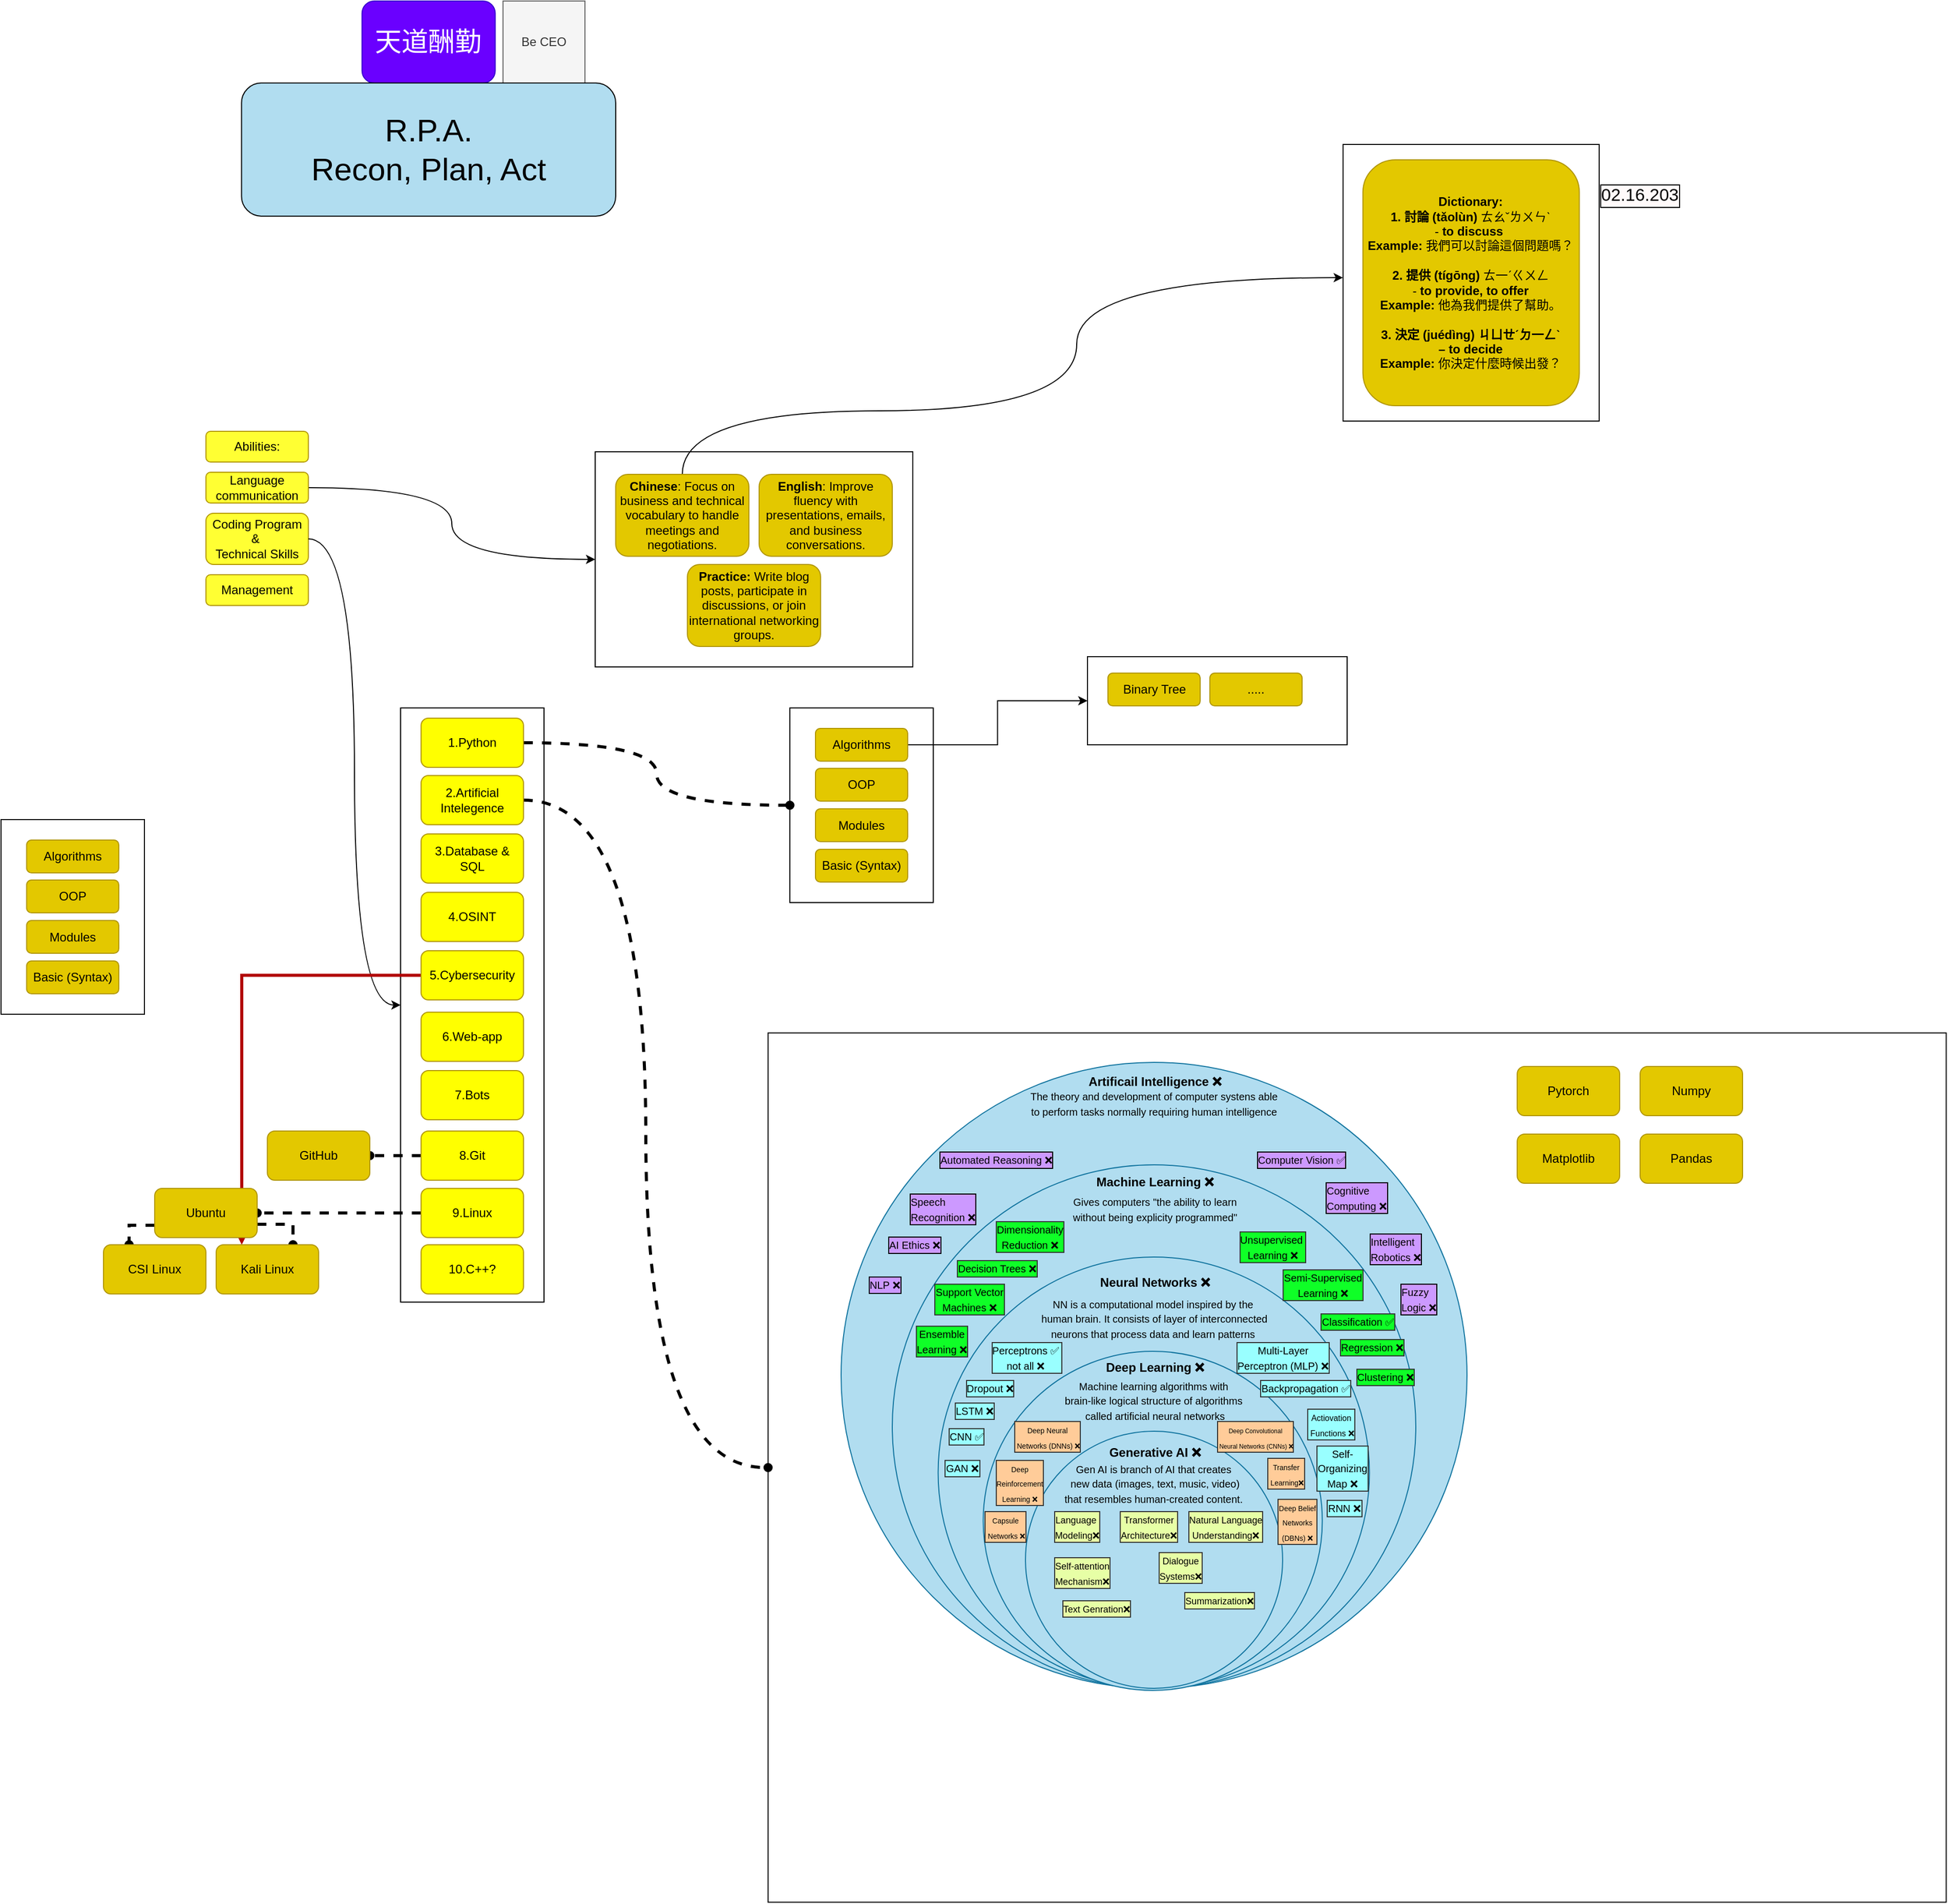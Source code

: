 <mxfile version="26.2.5">
  <diagram name="Page-1" id="c7558073-3199-34d8-9f00-42111426c3f3">
    <mxGraphModel dx="1828" dy="1183" grid="1" gridSize="10" guides="1" tooltips="1" connect="1" arrows="1" fold="1" page="0" pageScale="1" pageWidth="826" pageHeight="1169" background="none" math="0" shadow="0">
      <root>
        <mxCell id="0" />
        <mxCell id="1" parent="0" />
        <mxCell id="4se0mU8CYs9TbdrPb7_I-171" value="" style="rounded=0;whiteSpace=wrap;html=1;fillColor=none;" parent="1" vertex="1">
          <mxGeometry x="598.75" y="787.25" width="1150" height="848.5" as="geometry" />
        </mxCell>
        <mxCell id="4se0mU8CYs9TbdrPb7_I-137" value="" style="rounded=0;whiteSpace=wrap;html=1;fillColor=none;" parent="1" vertex="1">
          <mxGeometry x="620" y="470" width="140" height="190" as="geometry" />
        </mxCell>
        <mxCell id="4se0mU8CYs9TbdrPb7_I-109" value="" style="rounded=0;whiteSpace=wrap;html=1;" parent="1" vertex="1">
          <mxGeometry x="430" y="220" width="310" height="210" as="geometry" />
        </mxCell>
        <mxCell id="4se0mU8CYs9TbdrPb7_I-97" value="Be CEO" style="whiteSpace=wrap;html=1;aspect=fixed;fillColor=#f5f5f5;strokeColor=#666666;fontColor=#333333;" parent="1" vertex="1">
          <mxGeometry x="340" y="-220" width="80" height="80" as="geometry" />
        </mxCell>
        <mxCell id="4se0mU8CYs9TbdrPb7_I-101" value="Abilities:" style="rounded=1;whiteSpace=wrap;html=1;fillColor=#FFFF33;fontColor=#000000;strokeColor=#B09500;" parent="1" vertex="1">
          <mxGeometry x="50" y="200" width="100" height="30" as="geometry" />
        </mxCell>
        <mxCell id="4se0mU8CYs9TbdrPb7_I-107" value="" style="rounded=0;orthogonalLoop=1;jettySize=auto;html=1;entryX=0;entryY=0.5;entryDx=0;entryDy=0;edgeStyle=orthogonalEdgeStyle;elbow=vertical;curved=1;" parent="1" source="4se0mU8CYs9TbdrPb7_I-102" target="4se0mU8CYs9TbdrPb7_I-109" edge="1">
          <mxGeometry relative="1" as="geometry" />
        </mxCell>
        <mxCell id="4se0mU8CYs9TbdrPb7_I-102" value="Language communication" style="rounded=1;whiteSpace=wrap;html=1;fillColor=#FFFF33;fontColor=#000000;strokeColor=#B09500;" parent="1" vertex="1">
          <mxGeometry x="50" y="240" width="100" height="30" as="geometry" />
        </mxCell>
        <mxCell id="4se0mU8CYs9TbdrPb7_I-103" value="Coding Program&lt;div&gt;&amp;amp;&amp;nbsp;&lt;br&gt;&lt;div&gt;Technical Skills&lt;/div&gt;&lt;/div&gt;" style="rounded=1;whiteSpace=wrap;html=1;fillColor=#FFFF33;fontColor=#000000;strokeColor=#B09500;" parent="1" vertex="1">
          <mxGeometry x="50" y="280" width="100" height="50" as="geometry" />
        </mxCell>
        <mxCell id="4se0mU8CYs9TbdrPb7_I-104" value="Management" style="rounded=1;whiteSpace=wrap;html=1;fillColor=#FFFF33;fontColor=#000000;strokeColor=#B09500;" parent="1" vertex="1">
          <mxGeometry x="50" y="340" width="100" height="30" as="geometry" />
        </mxCell>
        <mxCell id="4se0mU8CYs9TbdrPb7_I-262" style="edgeStyle=orthogonalEdgeStyle;rounded=0;orthogonalLoop=1;jettySize=auto;html=1;curved=1;entryX=-0.001;entryY=0.483;entryDx=0;entryDy=0;exitX=0.5;exitY=0;exitDx=0;exitDy=0;entryPerimeter=0;" parent="1" source="4se0mU8CYs9TbdrPb7_I-106" target="4se0mU8CYs9TbdrPb7_I-264" edge="1">
          <mxGeometry relative="1" as="geometry">
            <mxPoint x="980" y="90" as="targetPoint" />
            <Array as="points">
              <mxPoint x="515" y="180" />
              <mxPoint x="900" y="180" />
              <mxPoint x="900" y="50" />
              <mxPoint x="1160" y="50" />
            </Array>
          </mxGeometry>
        </mxCell>
        <mxCell id="4se0mU8CYs9TbdrPb7_I-106" value="&lt;strong data-end=&quot;316&quot; data-start=&quot;305&quot;&gt;Chinese&lt;/strong&gt;: Focus on business and technical vocabulary to handle meetings and negotiations." style="whiteSpace=wrap;html=1;fillColor=#e3c800;strokeColor=#B09500;fontColor=#000000;rounded=1;" parent="1" vertex="1">
          <mxGeometry x="450" y="242" width="130" height="80" as="geometry" />
        </mxCell>
        <mxCell id="4se0mU8CYs9TbdrPb7_I-108" value="&lt;strong data-end=&quot;413&quot; data-start=&quot;402&quot;&gt;English&lt;/strong&gt;: Improve fluency with presentations, emails, and business conversations." style="whiteSpace=wrap;html=1;fillColor=#e3c800;strokeColor=#B09500;fontColor=#000000;rounded=1;" parent="1" vertex="1">
          <mxGeometry x="590" y="242" width="130" height="80" as="geometry" />
        </mxCell>
        <mxCell id="4se0mU8CYs9TbdrPb7_I-121" value="" style="rounded=0;whiteSpace=wrap;html=1;fillColor=none;" parent="1" vertex="1">
          <mxGeometry x="240" y="470" width="140" height="580" as="geometry" />
        </mxCell>
        <mxCell id="4se0mU8CYs9TbdrPb7_I-111" value="&lt;font&gt;天道酬勤&lt;/font&gt;" style="rounded=1;whiteSpace=wrap;html=1;fillColor=#6a00ff;strokeColor=#3700CC;fontSize=26;fontColor=#ffffff;" parent="1" vertex="1">
          <mxGeometry x="202.38" y="-220" width="130" height="80" as="geometry" />
        </mxCell>
        <mxCell id="4se0mU8CYs9TbdrPb7_I-116" value="&lt;font style=&quot;font-size: 31px;&quot; color=&quot;#030303&quot;&gt;R.P.A.&lt;/font&gt;&lt;div&gt;&lt;font style=&quot;font-size: 31px;&quot; color=&quot;#030303&quot;&gt;Recon, Plan, Act&lt;/font&gt;&lt;/div&gt;" style="rounded=1;whiteSpace=wrap;html=1;fillColor=#b1ddf0;strokeColor=#000000;fontSize=17;" parent="1" vertex="1">
          <mxGeometry x="84.75" y="-140" width="365.25" height="130" as="geometry" />
        </mxCell>
        <mxCell id="4se0mU8CYs9TbdrPb7_I-120" value="&lt;strong data-end=&quot;504&quot; data-start=&quot;491&quot;&gt;Practice:&lt;/strong&gt; Write blog posts, participate in discussions, or join international networking groups." style="whiteSpace=wrap;html=1;fillColor=#e3c800;strokeColor=#B09500;fontColor=#000000;rounded=1;" parent="1" vertex="1">
          <mxGeometry x="520" y="330" width="130" height="80" as="geometry" />
        </mxCell>
        <mxCell id="4se0mU8CYs9TbdrPb7_I-131" style="edgeStyle=orthogonalEdgeStyle;rounded=0;orthogonalLoop=1;jettySize=auto;html=1;curved=1;dashed=1;endArrow=oval;endFill=1;entryX=0;entryY=0.5;entryDx=0;entryDy=0;strokeWidth=3;" parent="1" source="4se0mU8CYs9TbdrPb7_I-122" target="4se0mU8CYs9TbdrPb7_I-137" edge="1">
          <mxGeometry relative="1" as="geometry">
            <mxPoint x="460" y="504" as="targetPoint" />
          </mxGeometry>
        </mxCell>
        <mxCell id="4se0mU8CYs9TbdrPb7_I-122" value="1.Python" style="whiteSpace=wrap;html=1;fillColor=#FFFF00;strokeColor=#B09500;fontColor=#000000;rounded=1;" parent="1" vertex="1">
          <mxGeometry x="260" y="480" width="100" height="48" as="geometry" />
        </mxCell>
        <mxCell id="4se0mU8CYs9TbdrPb7_I-125" value="" style="rounded=0;orthogonalLoop=1;jettySize=auto;html=1;entryX=0;entryY=0.5;entryDx=0;entryDy=0;edgeStyle=orthogonalEdgeStyle;elbow=vertical;curved=1;exitX=1;exitY=0.5;exitDx=0;exitDy=0;" parent="1" source="4se0mU8CYs9TbdrPb7_I-103" target="4se0mU8CYs9TbdrPb7_I-121" edge="1">
          <mxGeometry relative="1" as="geometry">
            <mxPoint x="110" y="440" as="sourcePoint" />
            <mxPoint x="390" y="510" as="targetPoint" />
          </mxGeometry>
        </mxCell>
        <mxCell id="4se0mU8CYs9TbdrPb7_I-170" style="rounded=0;orthogonalLoop=1;jettySize=auto;html=1;entryX=0;entryY=0.5;entryDx=0;entryDy=0;edgeStyle=orthogonalEdgeStyle;curved=1;strokeWidth=3;endArrow=oval;endFill=1;dashed=1;" parent="1" source="4se0mU8CYs9TbdrPb7_I-126" target="4se0mU8CYs9TbdrPb7_I-171" edge="1">
          <mxGeometry relative="1" as="geometry" />
        </mxCell>
        <mxCell id="4se0mU8CYs9TbdrPb7_I-126" value="2.Artificial Intelegence" style="whiteSpace=wrap;html=1;fillColor=#FFFF00;strokeColor=#B09500;fontColor=#000000;rounded=1;" parent="1" vertex="1">
          <mxGeometry x="260" y="536" width="100" height="48" as="geometry" />
        </mxCell>
        <mxCell id="4se0mU8CYs9TbdrPb7_I-127" value="3.Database &amp;amp;&lt;div&gt;SQL&lt;/div&gt;" style="whiteSpace=wrap;html=1;fillColor=#FFFF00;strokeColor=#B09500;fontColor=#000000;rounded=1;" parent="1" vertex="1">
          <mxGeometry x="260" y="593" width="100" height="48" as="geometry" />
        </mxCell>
        <mxCell id="4se0mU8CYs9TbdrPb7_I-129" value="4.OSINT" style="whiteSpace=wrap;html=1;fillColor=#FFFF00;strokeColor=#B09500;fontColor=#000000;rounded=1;" parent="1" vertex="1">
          <mxGeometry x="260" y="650" width="100" height="48" as="geometry" />
        </mxCell>
        <mxCell id="4se0mU8CYs9TbdrPb7_I-261" style="edgeStyle=orthogonalEdgeStyle;rounded=0;orthogonalLoop=1;jettySize=auto;html=1;exitX=0;exitY=0.5;exitDx=0;exitDy=0;entryX=0.25;entryY=0;entryDx=0;entryDy=0;fillColor=#e51400;strokeColor=#B20000;strokeWidth=3;" parent="1" source="4se0mU8CYs9TbdrPb7_I-130" target="4se0mU8CYs9TbdrPb7_I-258" edge="1">
          <mxGeometry relative="1" as="geometry" />
        </mxCell>
        <mxCell id="4se0mU8CYs9TbdrPb7_I-130" value="5.Cybersecurity" style="whiteSpace=wrap;html=1;fillColor=#FFFF00;strokeColor=#B09500;fontColor=#000000;rounded=1;" parent="1" vertex="1">
          <mxGeometry x="260" y="707" width="100" height="48" as="geometry" />
        </mxCell>
        <mxCell id="4se0mU8CYs9TbdrPb7_I-155" value="" style="ellipse;whiteSpace=wrap;html=1;aspect=fixed;fillColor=#b1ddf0;strokeColor=#10739e;" parent="1" vertex="1">
          <mxGeometry x="670" y="816" width="611" height="611" as="geometry" />
        </mxCell>
        <mxCell id="4se0mU8CYs9TbdrPb7_I-188" style="edgeStyle=orthogonalEdgeStyle;rounded=0;orthogonalLoop=1;jettySize=auto;html=1;entryX=0;entryY=0.5;entryDx=0;entryDy=0;" parent="1" source="4se0mU8CYs9TbdrPb7_I-132" target="4se0mU8CYs9TbdrPb7_I-186" edge="1">
          <mxGeometry relative="1" as="geometry" />
        </mxCell>
        <mxCell id="4se0mU8CYs9TbdrPb7_I-132" value="Algorithms" style="whiteSpace=wrap;html=1;fillColor=#e3c800;strokeColor=#B09500;fontColor=#000000;rounded=1;" parent="1" vertex="1">
          <mxGeometry x="645" y="490" width="90" height="32" as="geometry" />
        </mxCell>
        <mxCell id="4se0mU8CYs9TbdrPb7_I-134" value="6.Web-app" style="whiteSpace=wrap;html=1;fillColor=#FFFF00;strokeColor=#B09500;fontColor=#000000;rounded=1;" parent="1" vertex="1">
          <mxGeometry x="260" y="767" width="100" height="48" as="geometry" />
        </mxCell>
        <mxCell id="4se0mU8CYs9TbdrPb7_I-156" value="" style="ellipse;whiteSpace=wrap;html=1;aspect=fixed;fillColor=#b1ddf0;strokeColor=#10739e;" parent="1" vertex="1">
          <mxGeometry x="720" y="916" width="511" height="511" as="geometry" />
        </mxCell>
        <mxCell id="4se0mU8CYs9TbdrPb7_I-157" value="" style="ellipse;whiteSpace=wrap;html=1;aspect=fixed;fillColor=#b1ddf0;strokeColor=#10739e;" parent="1" vertex="1">
          <mxGeometry x="764.75" y="1006" width="421" height="421" as="geometry" />
        </mxCell>
        <mxCell id="4se0mU8CYs9TbdrPb7_I-159" value="&lt;font color=&quot;#000000&quot;&gt;&lt;b&gt;Artificail Intelligence&amp;nbsp;❌&lt;/b&gt;&lt;/font&gt;" style="text;html=1;align=center;verticalAlign=middle;resizable=0;points=[];autosize=1;strokeColor=none;fillColor=none;" parent="1" vertex="1">
          <mxGeometry x="895.5" y="820" width="160" height="30" as="geometry" />
        </mxCell>
        <mxCell id="4se0mU8CYs9TbdrPb7_I-161" value="&lt;font color=&quot;#000000&quot;&gt;&lt;b&gt;Machine Learning&amp;nbsp;❌&lt;/b&gt;&lt;/font&gt;" style="text;html=1;align=center;verticalAlign=middle;resizable=0;points=[];autosize=1;strokeColor=none;fillColor=none;" parent="1" vertex="1">
          <mxGeometry x="900.5" y="918" width="150" height="30" as="geometry" />
        </mxCell>
        <mxCell id="4se0mU8CYs9TbdrPb7_I-164" value="&lt;font style=&quot;font-size: 10px;&quot; color=&quot;#000000&quot;&gt;The theory and development of computer systens able&lt;/font&gt;&lt;div&gt;&lt;font color=&quot;#000000&quot;&gt;&lt;span style=&quot;font-size: 10px;&quot;&gt;to perform tasks normally requiring human intelligence&lt;/span&gt;&lt;/font&gt;&lt;/div&gt;" style="text;html=1;align=center;verticalAlign=middle;resizable=0;points=[];autosize=1;strokeColor=none;fillColor=none;" parent="1" vertex="1">
          <mxGeometry x="845.25" y="836" width="260" height="40" as="geometry" />
        </mxCell>
        <mxCell id="4se0mU8CYs9TbdrPb7_I-168" value="&lt;font color=&quot;#000000&quot;&gt;&lt;span style=&quot;font-size: 10px;&quot;&gt;Gives computers &quot;the ability to learn&lt;/span&gt;&lt;/font&gt;&lt;div&gt;&lt;font color=&quot;#000000&quot;&gt;&lt;span style=&quot;font-size: 10px;&quot;&gt;without being explicity programmed&quot;&lt;/span&gt;&lt;/font&gt;&lt;/div&gt;" style="text;html=1;align=center;verticalAlign=middle;resizable=0;points=[];autosize=1;strokeColor=none;fillColor=none;" parent="1" vertex="1">
          <mxGeometry x="885.5" y="939" width="180" height="40" as="geometry" />
        </mxCell>
        <mxCell id="4se0mU8CYs9TbdrPb7_I-172" value="Pytorch" style="whiteSpace=wrap;html=1;fillColor=#e3c800;strokeColor=#B09500;fontColor=#000000;rounded=1;" parent="1" vertex="1">
          <mxGeometry x="1330" y="820" width="100" height="48" as="geometry" />
        </mxCell>
        <mxCell id="4se0mU8CYs9TbdrPb7_I-173" value="Matplotlib" style="whiteSpace=wrap;html=1;fillColor=#e3c800;strokeColor=#B09500;fontColor=#000000;rounded=1;" parent="1" vertex="1">
          <mxGeometry x="1330" y="886" width="100" height="48" as="geometry" />
        </mxCell>
        <mxCell id="4se0mU8CYs9TbdrPb7_I-174" value="Numpy" style="whiteSpace=wrap;html=1;fillColor=#e3c800;strokeColor=#B09500;fontColor=#000000;rounded=1;" parent="1" vertex="1">
          <mxGeometry x="1450" y="820" width="100" height="48" as="geometry" />
        </mxCell>
        <mxCell id="4se0mU8CYs9TbdrPb7_I-175" value="Pandas" style="whiteSpace=wrap;html=1;fillColor=#e3c800;strokeColor=#B09500;fontColor=#000000;rounded=1;" parent="1" vertex="1">
          <mxGeometry x="1450" y="886" width="100" height="48" as="geometry" />
        </mxCell>
        <mxCell id="4se0mU8CYs9TbdrPb7_I-179" style="edgeStyle=orthogonalEdgeStyle;rounded=0;orthogonalLoop=1;jettySize=auto;html=1;strokeWidth=3;dashed=1;endArrow=oval;endFill=1;entryX=1;entryY=0.5;entryDx=0;entryDy=0;" parent="1" source="4se0mU8CYs9TbdrPb7_I-176" target="4se0mU8CYs9TbdrPb7_I-180" edge="1">
          <mxGeometry relative="1" as="geometry">
            <mxPoint x="190" y="907" as="targetPoint" />
          </mxGeometry>
        </mxCell>
        <mxCell id="4se0mU8CYs9TbdrPb7_I-176" value="8.Git" style="whiteSpace=wrap;html=1;fillColor=#FFFF00;strokeColor=#B09500;fontColor=#000000;rounded=1;" parent="1" vertex="1">
          <mxGeometry x="260" y="883" width="100" height="48" as="geometry" />
        </mxCell>
        <mxCell id="4se0mU8CYs9TbdrPb7_I-177" value="7.Bots" style="whiteSpace=wrap;html=1;fillColor=#FFFF00;strokeColor=#B09500;fontColor=#000000;rounded=1;" parent="1" vertex="1">
          <mxGeometry x="260" y="824" width="100" height="48" as="geometry" />
        </mxCell>
        <mxCell id="4se0mU8CYs9TbdrPb7_I-178" value="10.C++?" style="whiteSpace=wrap;html=1;fillColor=#FFFF00;strokeColor=#B09500;fontColor=#000000;rounded=1;" parent="1" vertex="1">
          <mxGeometry x="260" y="994" width="100" height="48" as="geometry" />
        </mxCell>
        <mxCell id="4se0mU8CYs9TbdrPb7_I-180" value="GitHub" style="whiteSpace=wrap;html=1;fillColor=#e3c800;strokeColor=#B09500;fontColor=#000000;rounded=1;" parent="1" vertex="1">
          <mxGeometry x="110" y="883" width="100" height="48" as="geometry" />
        </mxCell>
        <mxCell id="4se0mU8CYs9TbdrPb7_I-183" value="OOP" style="whiteSpace=wrap;html=1;fillColor=#e3c800;strokeColor=#B09500;fontColor=#000000;rounded=1;" parent="1" vertex="1">
          <mxGeometry x="645" y="529" width="90" height="32" as="geometry" />
        </mxCell>
        <mxCell id="4se0mU8CYs9TbdrPb7_I-184" value="Modules" style="whiteSpace=wrap;html=1;fillColor=#e3c800;strokeColor=#B09500;fontColor=#000000;rounded=1;" parent="1" vertex="1">
          <mxGeometry x="645" y="568.5" width="90" height="32" as="geometry" />
        </mxCell>
        <mxCell id="4se0mU8CYs9TbdrPb7_I-185" value="Basic (Syntax)" style="whiteSpace=wrap;html=1;fillColor=#e3c800;strokeColor=#B09500;fontColor=#000000;rounded=1;" parent="1" vertex="1">
          <mxGeometry x="645" y="608" width="90" height="32" as="geometry" />
        </mxCell>
        <mxCell id="4se0mU8CYs9TbdrPb7_I-186" value="" style="rounded=0;whiteSpace=wrap;html=1;fillColor=none;" parent="1" vertex="1">
          <mxGeometry x="910.5" y="420" width="253.5" height="86" as="geometry" />
        </mxCell>
        <mxCell id="4se0mU8CYs9TbdrPb7_I-187" value="Binary Tree" style="whiteSpace=wrap;html=1;fillColor=#e3c800;strokeColor=#B09500;fontColor=#000000;rounded=1;" parent="1" vertex="1">
          <mxGeometry x="930.5" y="436" width="90" height="32" as="geometry" />
        </mxCell>
        <mxCell id="4se0mU8CYs9TbdrPb7_I-189" value="....." style="whiteSpace=wrap;html=1;fillColor=#e3c800;strokeColor=#B09500;fontColor=#000000;rounded=1;" parent="1" vertex="1">
          <mxGeometry x="1030" y="436" width="90" height="32" as="geometry" />
        </mxCell>
        <mxCell id="4se0mU8CYs9TbdrPb7_I-191" value="" style="ellipse;whiteSpace=wrap;html=1;aspect=fixed;fillColor=#b1ddf0;strokeColor=#10739e;" parent="1" vertex="1">
          <mxGeometry x="808.75" y="1098" width="331" height="331" as="geometry" />
        </mxCell>
        <mxCell id="4se0mU8CYs9TbdrPb7_I-192" value="" style="ellipse;whiteSpace=wrap;html=1;aspect=fixed;fillColor=#b1ddf0;strokeColor=#10739e;" parent="1" vertex="1">
          <mxGeometry x="850" y="1176" width="251" height="251" as="geometry" />
        </mxCell>
        <mxCell id="4se0mU8CYs9TbdrPb7_I-162" value="&lt;font color=&quot;#000000&quot;&gt;&lt;b&gt;Deep Learning&amp;nbsp;❌&lt;/b&gt;&lt;/font&gt;" style="text;html=1;align=center;verticalAlign=middle;resizable=0;points=[];autosize=1;strokeColor=none;fillColor=none;" parent="1" vertex="1">
          <mxGeometry x="910.5" y="1099" width="130" height="30" as="geometry" />
        </mxCell>
        <mxCell id="4se0mU8CYs9TbdrPb7_I-169" value="&lt;font color=&quot;#000000&quot;&gt;&lt;span style=&quot;font-size: 10px;&quot;&gt;Machine learning algorithms&amp;nbsp;&lt;/span&gt;&lt;/font&gt;&lt;span style=&quot;font-size: 10px; color: rgb(0, 0, 0); background-color: initial;&quot;&gt;with&amp;nbsp;&lt;/span&gt;&lt;div&gt;&lt;span style=&quot;font-size: 10px; color: rgb(0, 0, 0); background-color: initial;&quot;&gt;brain-like&amp;nbsp;&lt;/span&gt;&lt;span style=&quot;background-color: initial; font-size: 10px; color: rgb(0, 0, 0);&quot;&gt;logical&amp;nbsp;&lt;/span&gt;&lt;span style=&quot;background-color: initial; font-size: 10px; color: rgb(0, 0, 0);&quot;&gt;structure of algorithms&amp;nbsp;&lt;/span&gt;&lt;/div&gt;&lt;div&gt;&lt;span style=&quot;background-color: initial; font-size: 10px; color: rgb(0, 0, 0);&quot;&gt;called artificial&amp;nbsp;&lt;/span&gt;&lt;span style=&quot;background-color: initial; font-size: 10px; color: rgb(0, 0, 0);&quot;&gt;neural&amp;nbsp;&lt;/span&gt;&lt;span style=&quot;background-color: initial; font-size: 10px; color: rgb(0, 0, 0);&quot;&gt;networks&lt;/span&gt;&lt;/div&gt;" style="text;html=1;align=center;verticalAlign=middle;resizable=0;points=[];autosize=1;strokeColor=none;fillColor=none;" parent="1" vertex="1">
          <mxGeometry x="875.5" y="1116" width="200" height="60" as="geometry" />
        </mxCell>
        <mxCell id="4se0mU8CYs9TbdrPb7_I-194" value="&lt;font color=&quot;#000000&quot;&gt;&lt;b&gt;Neural Networks&amp;nbsp;❌&lt;/b&gt;&lt;/font&gt;" style="text;html=1;align=center;verticalAlign=middle;resizable=0;points=[];autosize=1;strokeColor=none;fillColor=none;" parent="1" vertex="1">
          <mxGeometry x="905.5" y="1016" width="140" height="30" as="geometry" />
        </mxCell>
        <mxCell id="4se0mU8CYs9TbdrPb7_I-195" value="&lt;font color=&quot;#000000&quot;&gt;&lt;b&gt;Generative AI&amp;nbsp;❌&lt;/b&gt;&lt;/font&gt;" style="text;html=1;align=center;verticalAlign=middle;resizable=0;points=[];autosize=1;strokeColor=none;fillColor=none;" parent="1" vertex="1">
          <mxGeometry x="915.5" y="1182" width="120" height="30" as="geometry" />
        </mxCell>
        <mxCell id="4se0mU8CYs9TbdrPb7_I-196" value="&lt;font color=&quot;#000000&quot;&gt;&lt;span style=&quot;font-size: 10px;&quot;&gt;NN is a computational model inspired by the&lt;/span&gt;&lt;/font&gt;&lt;div&gt;&lt;font color=&quot;#000000&quot;&gt;&lt;span style=&quot;font-size: 10px;&quot;&gt;&amp;nbsp;human&lt;/span&gt;&lt;/font&gt;&lt;span style=&quot;font-size: 10px; color: rgb(0, 0, 0); background-color: initial;&quot;&gt;&amp;nbsp;brain. It consists of layer of interconnected&lt;/span&gt;&lt;/div&gt;&lt;div&gt;&lt;span style=&quot;font-size: 10px; color: rgb(0, 0, 0); background-color: initial;&quot;&gt;neurons that process data and learn patterns&lt;/span&gt;&lt;/div&gt;" style="text;html=1;align=center;verticalAlign=middle;resizable=0;points=[];autosize=1;strokeColor=none;fillColor=none;" parent="1" vertex="1">
          <mxGeometry x="849.25" y="1036" width="250" height="60" as="geometry" />
        </mxCell>
        <mxCell id="4se0mU8CYs9TbdrPb7_I-197" value="&lt;font color=&quot;#000000&quot;&gt;&lt;span style=&quot;font-size: 10px;&quot;&gt;Gen AI is branch of AI that creates&amp;nbsp;&lt;/span&gt;&lt;/font&gt;&lt;div&gt;&lt;font color=&quot;#000000&quot;&gt;&lt;span style=&quot;font-size: 10px;&quot;&gt;new&lt;/span&gt;&lt;/font&gt;&lt;span style=&quot;font-size: 10px; color: rgb(0, 0, 0); background-color: initial;&quot;&gt;&amp;nbsp;data (images, text, music, video)&lt;/span&gt;&lt;/div&gt;&lt;div&gt;&lt;span style=&quot;font-size: 10px; color: rgb(0, 0, 0); background-color: initial;&quot;&gt;that resembles human-created content.&amp;nbsp;&lt;/span&gt;&lt;/div&gt;" style="text;html=1;align=center;verticalAlign=middle;resizable=0;points=[];autosize=1;strokeColor=none;fillColor=none;" parent="1" vertex="1">
          <mxGeometry x="875.5" y="1197" width="200" height="60" as="geometry" />
        </mxCell>
        <mxCell id="4se0mU8CYs9TbdrPb7_I-200" value="&lt;font color=&quot;#000000&quot;&gt;&lt;span style=&quot;font-size: 10px;&quot;&gt;AI Ethics&amp;nbsp;❌&lt;/span&gt;&lt;/font&gt;" style="text;html=1;align=left;verticalAlign=middle;resizable=0;points=[];autosize=1;strokeColor=none;fillColor=none;labelBackgroundColor=#CC99FF;labelBorderColor=#000000;" parent="1" vertex="1">
          <mxGeometry x="713.75" y="979" width="80" height="30" as="geometry" />
        </mxCell>
        <mxCell id="4se0mU8CYs9TbdrPb7_I-201" value="&lt;font style=&quot;font-size: 10px;&quot; color=&quot;#000000&quot;&gt;Speech&amp;nbsp;&lt;/font&gt;&lt;div&gt;&lt;span style=&quot;color: rgb(0, 0, 0);&quot;&gt;&lt;font style=&quot;font-size: 10px;&quot;&gt;Recognition&amp;nbsp;❌&lt;/font&gt;&lt;/span&gt;&lt;/div&gt;" style="text;html=1;align=left;verticalAlign=middle;resizable=0;points=[];autosize=1;strokeColor=none;fillColor=none;labelBackgroundColor=#CC99FF;textShadow=0;labelBorderColor=#000000;" parent="1" vertex="1">
          <mxGeometry x="735" y="939" width="90" height="40" as="geometry" />
        </mxCell>
        <mxCell id="4se0mU8CYs9TbdrPb7_I-202" value="&lt;font color=&quot;#000000&quot;&gt;&lt;span style=&quot;font-size: 10px;&quot;&gt;Cognitive&lt;/span&gt;&lt;/font&gt;&lt;div&gt;&lt;font color=&quot;#000000&quot;&gt;&lt;span style=&quot;font-size: 10px;&quot;&gt;Computing&amp;nbsp;❌&lt;/span&gt;&lt;/font&gt;&lt;/div&gt;" style="text;html=1;align=left;verticalAlign=middle;resizable=0;points=[];autosize=1;strokeColor=none;fillColor=none;labelBackgroundColor=#CC99FF;labelBorderColor=#000000;" parent="1" vertex="1">
          <mxGeometry x="1140.5" y="928" width="90" height="40" as="geometry" />
        </mxCell>
        <mxCell id="4se0mU8CYs9TbdrPb7_I-203" value="&lt;font color=&quot;#000000&quot;&gt;&lt;span style=&quot;font-size: 10px;&quot;&gt;NLP&amp;nbsp;❌&lt;/span&gt;&lt;/font&gt;" style="text;html=1;align=left;verticalAlign=middle;resizable=0;points=[];autosize=1;strokeColor=none;fillColor=none;labelBackgroundColor=#CC99FF;labelBorderColor=#000000;" parent="1" vertex="1">
          <mxGeometry x="695" y="1018" width="60" height="30" as="geometry" />
        </mxCell>
        <mxCell id="4se0mU8CYs9TbdrPb7_I-208" value="&lt;font style=&quot;font-size: 10px;&quot;&gt;&lt;font style=&quot;&quot; color=&quot;#000000&quot;&gt;Computer&amp;nbsp;&lt;/font&gt;&lt;span style=&quot;color: rgb(0, 0, 0);&quot;&gt;Vision ✅&lt;/span&gt;&lt;/font&gt;" style="text;html=1;align=left;verticalAlign=middle;resizable=0;points=[];autosize=1;strokeColor=none;fillColor=none;labelBackgroundColor=#CC99FF;labelBorderColor=#000000;" parent="1" vertex="1">
          <mxGeometry x="1073.75" y="896" width="110" height="30" as="geometry" />
        </mxCell>
        <mxCell id="4se0mU8CYs9TbdrPb7_I-209" value="&lt;div&gt;&lt;font color=&quot;#000000&quot;&gt;&lt;span style=&quot;font-size: 10px;&quot;&gt;Intelligent&lt;/span&gt;&lt;/font&gt;&lt;/div&gt;&lt;font color=&quot;#000000&quot;&gt;&lt;span style=&quot;font-size: 10px;&quot;&gt;Robotics&amp;nbsp;❌&lt;/span&gt;&lt;/font&gt;" style="text;html=1;align=left;verticalAlign=middle;resizable=0;points=[];autosize=1;strokeColor=none;fillColor=none;labelBackgroundColor=#CC99FF;labelBorderColor=#000000;" parent="1" vertex="1">
          <mxGeometry x="1183.75" y="978" width="80" height="40" as="geometry" />
        </mxCell>
        <mxCell id="4se0mU8CYs9TbdrPb7_I-210" value="&lt;font color=&quot;#000000&quot;&gt;&lt;span style=&quot;font-size: 10px;&quot;&gt;Fuzzy&amp;nbsp;&lt;/span&gt;&lt;/font&gt;&lt;div&gt;&lt;font color=&quot;#000000&quot;&gt;&lt;span style=&quot;font-size: 10px;&quot;&gt;Logic ❌&lt;/span&gt;&lt;/font&gt;&lt;/div&gt;" style="text;html=1;align=left;verticalAlign=middle;resizable=0;points=[];autosize=1;strokeColor=none;fillColor=none;labelBackgroundColor=#CC99FF;labelBorderColor=#000000;" parent="1" vertex="1">
          <mxGeometry x="1213.75" y="1027" width="60" height="40" as="geometry" />
        </mxCell>
        <mxCell id="4se0mU8CYs9TbdrPb7_I-211" value="&lt;font color=&quot;#000000&quot;&gt;&lt;span style=&quot;font-size: 10px;&quot;&gt;Automated Reasoning ❌&lt;/span&gt;&lt;/font&gt;" style="text;html=1;align=left;verticalAlign=middle;resizable=0;points=[];autosize=1;strokeColor=none;fillColor=none;labelBackgroundColor=#CC99FF;labelBorderColor=#000000;" parent="1" vertex="1">
          <mxGeometry x="764.25" y="896" width="140" height="30" as="geometry" />
        </mxCell>
        <mxCell id="4se0mU8CYs9TbdrPb7_I-213" value="&lt;font color=&quot;#000000&quot;&gt;&lt;span style=&quot;font-size: 10px;&quot;&gt;Unsupervised&amp;nbsp;&lt;/span&gt;&lt;/font&gt;&lt;div&gt;&lt;span style=&quot;font-size: 10px; color: rgb(0, 0, 0);&quot;&gt;Learning&amp;nbsp;&lt;/span&gt;&lt;font color=&quot;#000000&quot;&gt;&lt;span style=&quot;font-size: 10px;&quot;&gt;❌&lt;/span&gt;&lt;/font&gt;&lt;/div&gt;" style="text;html=1;align=center;verticalAlign=middle;resizable=0;points=[];autosize=1;strokeColor=none;fillColor=none;labelBackgroundColor=#0FFF27;labelBorderColor=#333333;" parent="1" vertex="1">
          <mxGeometry x="1045.5" y="976" width="90" height="40" as="geometry" />
        </mxCell>
        <mxCell id="4se0mU8CYs9TbdrPb7_I-216" value="&lt;div&gt;&lt;span style=&quot;font-size: 10px; color: rgb(0, 0, 0);&quot;&gt;Semi-Supervised&lt;/span&gt;&lt;/div&gt;&lt;div&gt;&lt;span style=&quot;font-size: 10px; color: rgb(0, 0, 0);&quot;&gt;Learning&amp;nbsp;&lt;/span&gt;&lt;font color=&quot;#000000&quot;&gt;&lt;span style=&quot;font-size: 10px;&quot;&gt;❌&lt;/span&gt;&lt;/font&gt;&lt;/div&gt;" style="text;html=1;align=center;verticalAlign=middle;resizable=0;points=[];autosize=1;strokeColor=none;fillColor=none;labelBackgroundColor=#0FFF27;labelBorderColor=#333333;" parent="1" vertex="1">
          <mxGeometry x="1089.75" y="1013" width="100" height="40" as="geometry" />
        </mxCell>
        <mxCell id="4se0mU8CYs9TbdrPb7_I-218" value="&lt;div&gt;&lt;span style=&quot;font-size: 10px; color: rgb(0, 0, 0);&quot;&gt;Classification&amp;nbsp;&lt;/span&gt;&lt;font color=&quot;#000000&quot;&gt;&lt;span style=&quot;font-size: 10px;&quot;&gt;✅&lt;/span&gt;&lt;/font&gt;&lt;br&gt;&lt;/div&gt;" style="text;html=1;align=center;verticalAlign=middle;resizable=0;points=[];autosize=1;strokeColor=none;fillColor=none;labelBackgroundColor=#0FFF27;labelBorderColor=#333333;" parent="1" vertex="1">
          <mxGeometry x="1123.75" y="1054" width="100" height="30" as="geometry" />
        </mxCell>
        <mxCell id="4se0mU8CYs9TbdrPb7_I-219" value="&lt;div&gt;&lt;font color=&quot;#000000&quot;&gt;&lt;span style=&quot;font-size: 10px;&quot;&gt;Regression&amp;nbsp;❌&lt;/span&gt;&lt;/font&gt;&lt;br&gt;&lt;/div&gt;" style="text;html=1;align=center;verticalAlign=middle;resizable=0;points=[];autosize=1;strokeColor=none;fillColor=none;labelBackgroundColor=#0FFF27;labelBorderColor=#333333;" parent="1" vertex="1">
          <mxGeometry x="1143" y="1079" width="90" height="30" as="geometry" />
        </mxCell>
        <mxCell id="4se0mU8CYs9TbdrPb7_I-220" value="&lt;div&gt;&lt;font color=&quot;#000000&quot;&gt;&lt;span style=&quot;font-size: 10px;&quot;&gt;Clustering&amp;nbsp;❌&lt;/span&gt;&lt;/font&gt;&lt;br&gt;&lt;/div&gt;" style="text;html=1;align=center;verticalAlign=middle;resizable=0;points=[];autosize=1;strokeColor=none;fillColor=none;labelBackgroundColor=#0FFF27;labelBorderColor=#333333;" parent="1" vertex="1">
          <mxGeometry x="1156" y="1108" width="90" height="30" as="geometry" />
        </mxCell>
        <mxCell id="4se0mU8CYs9TbdrPb7_I-221" value="&lt;div&gt;&lt;span style=&quot;font-size: 10px; color: rgb(0, 0, 0);&quot;&gt;Dimensionality&lt;/span&gt;&lt;/div&gt;&lt;div&gt;&lt;span style=&quot;font-size: 10px; color: rgb(0, 0, 0);&quot;&gt;Reduction&amp;nbsp;&lt;/span&gt;&lt;font color=&quot;#000000&quot;&gt;&lt;span style=&quot;font-size: 10px;&quot;&gt;❌&lt;/span&gt;&lt;/font&gt;&lt;/div&gt;" style="text;html=1;align=center;verticalAlign=middle;resizable=0;points=[];autosize=1;strokeColor=none;fillColor=none;labelBackgroundColor=#0FFF27;labelBorderColor=#333333;" parent="1" vertex="1">
          <mxGeometry x="808.75" y="966" width="90" height="40" as="geometry" />
        </mxCell>
        <mxCell id="4se0mU8CYs9TbdrPb7_I-222" value="&lt;div&gt;&lt;span style=&quot;font-size: 10px; color: rgb(0, 0, 0);&quot;&gt;Decision Trees&amp;nbsp;&lt;/span&gt;&lt;font color=&quot;#000000&quot;&gt;&lt;span style=&quot;font-size: 10px;&quot;&gt;❌&lt;/span&gt;&lt;/font&gt;&lt;br&gt;&lt;/div&gt;" style="text;html=1;align=center;verticalAlign=middle;resizable=0;points=[];autosize=1;strokeColor=none;fillColor=none;labelBackgroundColor=#0FFF27;labelBorderColor=#333333;" parent="1" vertex="1">
          <mxGeometry x="767.25" y="1002" width="110" height="30" as="geometry" />
        </mxCell>
        <mxCell id="4se0mU8CYs9TbdrPb7_I-223" value="&lt;div&gt;&lt;span style=&quot;font-size: 10px; color: rgb(0, 0, 0);&quot;&gt;Support Vector&lt;/span&gt;&lt;/div&gt;&lt;div&gt;&lt;span style=&quot;font-size: 10px; color: rgb(0, 0, 0);&quot;&gt;Machines&amp;nbsp;&lt;/span&gt;&lt;font color=&quot;#000000&quot;&gt;&lt;span style=&quot;font-size: 10px;&quot;&gt;❌&lt;/span&gt;&lt;/font&gt;&lt;br&gt;&lt;/div&gt;" style="text;html=1;align=center;verticalAlign=middle;resizable=0;points=[];autosize=1;strokeColor=none;fillColor=none;labelBackgroundColor=#0FFF27;labelBorderColor=#333333;" parent="1" vertex="1">
          <mxGeometry x="750" y="1027" width="90" height="40" as="geometry" />
        </mxCell>
        <mxCell id="4se0mU8CYs9TbdrPb7_I-224" value="&lt;div&gt;&lt;span style=&quot;font-size: 10px; color: rgb(0, 0, 0);&quot;&gt;Ensemble&lt;/span&gt;&lt;/div&gt;&lt;div&gt;&lt;span style=&quot;font-size: 10px; color: rgb(0, 0, 0);&quot;&gt;Learning&amp;nbsp;&lt;/span&gt;&lt;font color=&quot;#000000&quot;&gt;&lt;span style=&quot;font-size: 10px;&quot;&gt;❌&lt;/span&gt;&lt;/font&gt;&lt;br&gt;&lt;/div&gt;" style="text;html=1;align=center;verticalAlign=middle;resizable=0;points=[];autosize=1;strokeColor=none;fillColor=none;labelBackgroundColor=#0FFF27;labelBorderColor=#333333;" parent="1" vertex="1">
          <mxGeometry x="727.75" y="1068" width="80" height="40" as="geometry" />
        </mxCell>
        <mxCell id="4se0mU8CYs9TbdrPb7_I-225" value="&lt;div&gt;&lt;span style=&quot;font-size: 10px; color: rgb(0, 0, 0);&quot;&gt;Multi-Layer&lt;br&gt;Perceptron (MLP)&amp;nbsp;&lt;/span&gt;&lt;font color=&quot;#000000&quot;&gt;&lt;span style=&quot;font-size: 10px;&quot;&gt;❌&lt;/span&gt;&lt;/font&gt;&lt;/div&gt;" style="text;html=1;align=center;verticalAlign=middle;resizable=0;points=[];autosize=1;strokeColor=none;fillColor=none;labelBackgroundColor=#99FFFF;labelBorderColor=#333333;" parent="1" vertex="1">
          <mxGeometry x="1040.5" y="1084" width="120" height="40" as="geometry" />
        </mxCell>
        <mxCell id="4se0mU8CYs9TbdrPb7_I-226" value="&lt;div&gt;&lt;span style=&quot;font-size: 10px; color: rgb(0, 0, 0);&quot;&gt;Backpropagation&amp;nbsp;&lt;/span&gt;&lt;font color=&quot;#000000&quot;&gt;&lt;span style=&quot;font-size: 10px;&quot;&gt;✅&lt;/span&gt;&lt;/font&gt;&lt;/div&gt;" style="text;html=1;align=center;verticalAlign=middle;resizable=0;points=[];autosize=1;strokeColor=none;fillColor=none;labelBackgroundColor=#99FFFF;labelBorderColor=#333333;" parent="1" vertex="1">
          <mxGeometry x="1062.75" y="1119" width="120" height="30" as="geometry" />
        </mxCell>
        <mxCell id="4se0mU8CYs9TbdrPb7_I-227" value="&lt;div&gt;&lt;span style=&quot;color: rgb(0, 0, 0);&quot;&gt;&lt;font style=&quot;font-size: 8px;&quot;&gt;Actiovation&lt;/font&gt;&lt;/span&gt;&lt;/div&gt;&lt;div&gt;&lt;font style=&quot;font-size: 8px;&quot;&gt;&lt;span style=&quot;color: rgb(0, 0, 0);&quot;&gt;&amp;nbsp;Functions&amp;nbsp;&lt;/span&gt;&lt;font style=&quot;&quot; color=&quot;#000000&quot;&gt;❌&lt;/font&gt;&lt;/font&gt;&lt;/div&gt;" style="text;html=1;align=center;verticalAlign=middle;resizable=0;points=[];autosize=1;strokeColor=none;fillColor=none;labelBackgroundColor=#99FFFF;labelBorderColor=#333333;" parent="1" vertex="1">
          <mxGeometry x="1112.75" y="1149" width="70" height="40" as="geometry" />
        </mxCell>
        <mxCell id="4se0mU8CYs9TbdrPb7_I-229" value="&lt;div&gt;&lt;span style=&quot;font-size: 10px; color: rgb(0, 0, 0);&quot;&gt;Perceptrons&amp;nbsp;&lt;/span&gt;&lt;font color=&quot;#000000&quot;&gt;&lt;span style=&quot;font-size: 10px;&quot;&gt;✅&amp;nbsp;&lt;/span&gt;&lt;/font&gt;&lt;/div&gt;&lt;div&gt;&lt;font color=&quot;#000000&quot;&gt;&lt;span style=&quot;font-size: 10px;&quot;&gt;not all&amp;nbsp;❌&lt;/span&gt;&lt;/font&gt;&lt;span style=&quot;font-size: 10px; color: rgb(0, 0, 0);&quot;&gt;&amp;nbsp;&lt;/span&gt;&lt;/div&gt;" style="text;html=1;align=center;verticalAlign=middle;resizable=0;points=[];autosize=1;strokeColor=none;fillColor=none;labelBackgroundColor=#99FFFF;labelBorderColor=#333333;" parent="1" vertex="1">
          <mxGeometry x="800.5" y="1084" width="100" height="40" as="geometry" />
        </mxCell>
        <mxCell id="4se0mU8CYs9TbdrPb7_I-230" value="&lt;div&gt;&lt;font color=&quot;#000000&quot;&gt;&lt;span style=&quot;font-size: 10px;&quot;&gt;CNN&amp;nbsp;✅&lt;/span&gt;&lt;/font&gt;&lt;/div&gt;" style="text;html=1;align=center;verticalAlign=middle;resizable=0;points=[];autosize=1;strokeColor=none;fillColor=none;labelBackgroundColor=#99FFFF;labelBorderColor=#333333;" parent="1" vertex="1">
          <mxGeometry x="761.75" y="1166" width="60" height="30" as="geometry" />
        </mxCell>
        <mxCell id="4se0mU8CYs9TbdrPb7_I-231" value="&lt;div&gt;&lt;font color=&quot;#000000&quot;&gt;&lt;span style=&quot;font-size: 10px;&quot;&gt;LSTM&amp;nbsp;❌&lt;/span&gt;&lt;/font&gt;&lt;/div&gt;" style="text;html=1;align=center;verticalAlign=middle;resizable=0;points=[];autosize=1;strokeColor=none;fillColor=none;labelBackgroundColor=#99FFFF;labelBorderColor=#333333;" parent="1" vertex="1">
          <mxGeometry x="765.25" y="1140.5" width="70" height="30" as="geometry" />
        </mxCell>
        <mxCell id="4se0mU8CYs9TbdrPb7_I-232" value="&lt;div&gt;&lt;font color=&quot;#000000&quot;&gt;&lt;span style=&quot;font-size: 10px;&quot;&gt;GAN ❌&lt;/span&gt;&lt;/font&gt;&lt;/div&gt;" style="text;html=1;align=center;verticalAlign=middle;resizable=0;points=[];autosize=1;strokeColor=none;fillColor=none;labelBackgroundColor=#99FFFF;labelBorderColor=#333333;" parent="1" vertex="1">
          <mxGeometry x="757.75" y="1196.5" width="60" height="30" as="geometry" />
        </mxCell>
        <mxCell id="4se0mU8CYs9TbdrPb7_I-233" value="&lt;div&gt;&lt;font color=&quot;#000000&quot;&gt;&lt;span style=&quot;font-size: 10px;&quot;&gt;Dropout ❌&lt;/span&gt;&lt;/font&gt;&lt;/div&gt;" style="text;html=1;align=center;verticalAlign=middle;resizable=0;points=[];autosize=1;strokeColor=none;fillColor=none;labelBackgroundColor=#99FFFF;labelBorderColor=#333333;" parent="1" vertex="1">
          <mxGeometry x="775.25" y="1119" width="80" height="30" as="geometry" />
        </mxCell>
        <mxCell id="4se0mU8CYs9TbdrPb7_I-234" value="&lt;div&gt;&lt;span style=&quot;font-size: 10px; color: rgb(0, 0, 0);&quot;&gt;RNN&amp;nbsp;&lt;/span&gt;&lt;font color=&quot;#000000&quot;&gt;&lt;span style=&quot;font-size: 10px;&quot;&gt;❌&lt;/span&gt;&lt;/font&gt;&lt;br&gt;&lt;/div&gt;" style="text;html=1;align=center;verticalAlign=middle;resizable=0;points=[];autosize=1;strokeColor=none;fillColor=none;labelBackgroundColor=#99FFFF;labelBorderColor=#333333;" parent="1" vertex="1">
          <mxGeometry x="1130.75" y="1236" width="60" height="30" as="geometry" />
        </mxCell>
        <mxCell id="4se0mU8CYs9TbdrPb7_I-235" value="&lt;div&gt;&lt;span style=&quot;font-size: 10px; color: rgb(0, 0, 0);&quot;&gt;Self-&lt;/span&gt;&lt;/div&gt;&lt;div&gt;&lt;span style=&quot;font-size: 10px; color: rgb(0, 0, 0);&quot;&gt;Organizing&lt;/span&gt;&lt;/div&gt;&lt;div&gt;&lt;span style=&quot;font-size: 10px; color: rgb(0, 0, 0);&quot;&gt;Map&amp;nbsp;&lt;/span&gt;&lt;font color=&quot;#000000&quot;&gt;&lt;span style=&quot;font-size: 10px;&quot;&gt;❌&lt;/span&gt;&lt;/font&gt;&lt;/div&gt;" style="text;html=1;align=center;verticalAlign=middle;resizable=0;points=[];autosize=1;strokeColor=none;fillColor=none;labelBackgroundColor=#99FFFF;labelBorderColor=#333333;" parent="1" vertex="1">
          <mxGeometry x="1123.75" y="1182" width="70" height="60" as="geometry" />
        </mxCell>
        <mxCell id="4se0mU8CYs9TbdrPb7_I-236" value="&lt;div&gt;&lt;span style=&quot;color: rgb(0, 0, 0);&quot;&gt;&lt;font style=&quot;font-size: 7px;&quot;&gt;Deep Neural&lt;/font&gt;&lt;/span&gt;&lt;/div&gt;&lt;div&gt;&lt;font style=&quot;font-size: 7px;&quot;&gt;&lt;span style=&quot;color: rgb(0, 0, 0);&quot;&gt;&amp;nbsp;Networks (DNNs)&amp;nbsp;&lt;/span&gt;&lt;font style=&quot;&quot; color=&quot;#000000&quot;&gt;❌&lt;/font&gt;&lt;/font&gt;&lt;/div&gt;" style="text;html=1;align=center;verticalAlign=middle;resizable=0;points=[];autosize=1;strokeColor=none;fillColor=none;labelBackgroundColor=#FFCC99;labelBorderColor=#333333;" parent="1" vertex="1">
          <mxGeometry x="825.5" y="1161" width="90" height="40" as="geometry" />
        </mxCell>
        <mxCell id="4se0mU8CYs9TbdrPb7_I-237" value="&lt;div&gt;&lt;span style=&quot;color: rgb(0, 0, 0);&quot;&gt;&lt;font style=&quot;font-size: 6px;&quot;&gt;Deep Convolutional&lt;/font&gt;&lt;/span&gt;&lt;/div&gt;&lt;div&gt;&lt;font style=&quot;font-size: 6px;&quot;&gt;&lt;span style=&quot;color: rgb(0, 0, 0);&quot;&gt;&amp;nbsp;Neural Networks (CNNs)&amp;nbsp;&lt;/span&gt;&lt;font style=&quot;&quot; color=&quot;#000000&quot;&gt;❌&lt;/font&gt;&lt;/font&gt;&lt;/div&gt;" style="text;html=1;align=center;verticalAlign=middle;resizable=0;points=[];autosize=1;strokeColor=none;fillColor=none;labelBackgroundColor=#FFCC99;labelBorderColor=#333333;" parent="1" vertex="1">
          <mxGeometry x="1023.75" y="1161" width="100" height="40" as="geometry" />
        </mxCell>
        <mxCell id="4se0mU8CYs9TbdrPb7_I-238" value="&lt;div&gt;&lt;span style=&quot;font-size: 7px; color: rgb(0, 0, 0);&quot;&gt;Capsule&lt;/span&gt;&lt;/div&gt;&lt;div&gt;&lt;span style=&quot;font-size: 7px; color: rgb(0, 0, 0);&quot;&gt;&amp;nbsp;Networks&amp;nbsp;&lt;/span&gt;&lt;font style=&quot;font-size: 7px;&quot; color=&quot;#000000&quot;&gt;❌&lt;/font&gt;&lt;br&gt;&lt;/div&gt;" style="text;html=1;align=center;verticalAlign=middle;resizable=0;points=[];autosize=1;strokeColor=none;fillColor=none;labelBackgroundColor=#FFCC99;labelBorderColor=#333333;" parent="1" vertex="1">
          <mxGeometry x="794.75" y="1249" width="70" height="40" as="geometry" />
        </mxCell>
        <mxCell id="4se0mU8CYs9TbdrPb7_I-239" value="&lt;div&gt;&lt;span style=&quot;font-size: 7px; color: rgb(0, 0, 0);&quot;&gt;Deep&lt;/span&gt;&lt;/div&gt;&lt;div&gt;&lt;span style=&quot;font-size: 7px; color: rgb(0, 0, 0);&quot;&gt;Reinforcement&lt;/span&gt;&lt;/div&gt;&lt;div&gt;&lt;span style=&quot;font-size: 7px; color: rgb(0, 0, 0);&quot;&gt;Learning&amp;nbsp;&lt;/span&gt;&lt;font style=&quot;font-size: 7px;&quot; color=&quot;#000000&quot;&gt;❌&lt;/font&gt;&lt;/div&gt;" style="text;html=1;align=center;verticalAlign=middle;resizable=0;points=[];autosize=1;strokeColor=none;fillColor=none;labelBackgroundColor=#FFCC99;labelBorderColor=#333333;" parent="1" vertex="1">
          <mxGeometry x="808.75" y="1196" width="70" height="60" as="geometry" />
        </mxCell>
        <mxCell id="4se0mU8CYs9TbdrPb7_I-240" value="&lt;div&gt;&lt;span style=&quot;color: rgb(0, 0, 0);&quot;&gt;&lt;font style=&quot;font-size: 7px;&quot;&gt;Transfer&lt;/font&gt;&lt;/span&gt;&lt;/div&gt;&lt;div&gt;&lt;span style=&quot;color: rgb(0, 0, 0);&quot;&gt;&lt;font style=&quot;font-size: 7px;&quot;&gt;&amp;nbsp;Learning❌&lt;/font&gt;&lt;/span&gt;&lt;br&gt;&lt;/div&gt;" style="text;html=1;align=center;verticalAlign=middle;resizable=0;points=[];autosize=1;strokeColor=none;fillColor=none;labelBackgroundColor=#FFCC99;labelBorderColor=#333333;" parent="1" vertex="1">
          <mxGeometry x="1073.75" y="1197" width="60" height="40" as="geometry" />
        </mxCell>
        <mxCell id="4se0mU8CYs9TbdrPb7_I-241" value="&lt;div&gt;&lt;span style=&quot;font-size: 7px; color: rgb(0, 0, 0);&quot;&gt;Deep Belief&lt;/span&gt;&lt;/div&gt;&lt;div&gt;&lt;span style=&quot;font-size: 7px; color: rgb(0, 0, 0);&quot;&gt;Networks&lt;/span&gt;&lt;/div&gt;&lt;div&gt;&lt;span style=&quot;font-size: 7px; color: rgb(0, 0, 0);&quot;&gt;(DBNs) ❌&lt;/span&gt;&lt;br&gt;&lt;/div&gt;" style="text;html=1;align=center;verticalAlign=middle;resizable=0;points=[];autosize=1;strokeColor=none;fillColor=none;labelBackgroundColor=#FFCC99;labelBorderColor=#333333;" parent="1" vertex="1">
          <mxGeometry x="1085.25" y="1233.5" width="60" height="60" as="geometry" />
        </mxCell>
        <mxCell id="4se0mU8CYs9TbdrPb7_I-242" value="&lt;div&gt;&lt;span style=&quot;color: rgb(0, 0, 0);&quot;&gt;&lt;font style=&quot;font-size: 9px;&quot;&gt;Language&amp;nbsp;&lt;/font&gt;&lt;/span&gt;&lt;/div&gt;&lt;div&gt;&lt;font style=&quot;font-size: 9px;&quot;&gt;&lt;span style=&quot;color: rgb(0, 0, 0);&quot;&gt;Modeling&lt;/span&gt;&lt;span style=&quot;color: rgb(0, 0, 0);&quot;&gt;❌&lt;/span&gt;&lt;/font&gt;&lt;/div&gt;" style="text;html=1;align=center;verticalAlign=middle;resizable=0;points=[];autosize=1;strokeColor=none;fillColor=none;labelBackgroundColor=#E7FFA6;labelBorderColor=#333333;" parent="1" vertex="1">
          <mxGeometry x="864.75" y="1249" width="70" height="40" as="geometry" />
        </mxCell>
        <mxCell id="4se0mU8CYs9TbdrPb7_I-243" value="&lt;div&gt;&lt;span style=&quot;color: rgb(0, 0, 0); font-size: 9px;&quot;&gt;Transformer&lt;/span&gt;&lt;/div&gt;&lt;div&gt;&lt;span style=&quot;color: rgb(0, 0, 0); font-size: 9px;&quot;&gt;Architecture❌&lt;/span&gt;&lt;/div&gt;" style="text;html=1;align=center;verticalAlign=middle;resizable=0;points=[];autosize=1;strokeColor=none;fillColor=none;labelBackgroundColor=#E7FFA6;labelBorderColor=#333333;" parent="1" vertex="1">
          <mxGeometry x="929.75" y="1249" width="80" height="40" as="geometry" />
        </mxCell>
        <mxCell id="4se0mU8CYs9TbdrPb7_I-244" value="&lt;div&gt;&lt;span style=&quot;color: rgb(0, 0, 0); font-size: 9px;&quot;&gt;Natural Language&lt;/span&gt;&lt;/div&gt;&lt;div&gt;&lt;span style=&quot;color: rgb(0, 0, 0); font-size: 9px;&quot;&gt;Understanding❌&lt;/span&gt;&lt;br&gt;&lt;/div&gt;" style="text;html=1;align=center;verticalAlign=middle;resizable=0;points=[];autosize=1;strokeColor=none;fillColor=none;labelBackgroundColor=#E7FFA6;labelBorderColor=#333333;" parent="1" vertex="1">
          <mxGeometry x="995.25" y="1249" width="100" height="40" as="geometry" />
        </mxCell>
        <mxCell id="4se0mU8CYs9TbdrPb7_I-245" value="&lt;div&gt;&lt;span style=&quot;color: rgb(0, 0, 0); font-size: 9px;&quot;&gt;Self-attention&lt;/span&gt;&lt;/div&gt;&lt;div&gt;&lt;span style=&quot;color: rgb(0, 0, 0); font-size: 9px;&quot;&gt;Mechanism❌&lt;/span&gt;&lt;br&gt;&lt;/div&gt;" style="text;html=1;align=center;verticalAlign=middle;resizable=0;points=[];autosize=1;strokeColor=none;fillColor=none;labelBackgroundColor=#E7FFA6;labelBorderColor=#333333;" parent="1" vertex="1">
          <mxGeometry x="864.75" y="1293.5" width="80" height="40" as="geometry" />
        </mxCell>
        <mxCell id="4se0mU8CYs9TbdrPb7_I-246" value="&lt;div&gt;&lt;span style=&quot;color: rgb(0, 0, 0); font-size: 9px;&quot;&gt;Text Genration❌&lt;/span&gt;&lt;br&gt;&lt;/div&gt;" style="text;html=1;align=center;verticalAlign=middle;resizable=0;points=[];autosize=1;strokeColor=none;fillColor=none;labelBackgroundColor=#E7FFA6;labelBorderColor=#333333;" parent="1" vertex="1">
          <mxGeometry x="873.75" y="1333.5" width="90" height="30" as="geometry" />
        </mxCell>
        <mxCell id="4se0mU8CYs9TbdrPb7_I-247" value="&lt;div&gt;&lt;span style=&quot;color: rgb(0, 0, 0); font-size: 9px;&quot;&gt;Summarization❌&lt;/span&gt;&lt;br&gt;&lt;/div&gt;" style="text;html=1;align=center;verticalAlign=middle;resizable=0;points=[];autosize=1;strokeColor=none;fillColor=none;labelBackgroundColor=#E7FFA6;labelBorderColor=#333333;" parent="1" vertex="1">
          <mxGeometry x="989.25" y="1326" width="100" height="30" as="geometry" />
        </mxCell>
        <mxCell id="4se0mU8CYs9TbdrPb7_I-248" value="&lt;div&gt;&lt;span style=&quot;color: rgb(0, 0, 0); font-size: 9px;&quot;&gt;Dialogue&lt;/span&gt;&lt;/div&gt;&lt;div&gt;&lt;span style=&quot;color: rgb(0, 0, 0); font-size: 9px;&quot;&gt;Systems❌&lt;/span&gt;&lt;br&gt;&lt;/div&gt;" style="text;html=1;align=center;verticalAlign=middle;resizable=0;points=[];autosize=1;strokeColor=none;fillColor=none;labelBackgroundColor=#E7FFA6;labelBorderColor=#333333;" parent="1" vertex="1">
          <mxGeometry x="965.5" y="1289" width="70" height="40" as="geometry" />
        </mxCell>
        <mxCell id="4se0mU8CYs9TbdrPb7_I-249" value="" style="rounded=0;whiteSpace=wrap;html=1;fillColor=none;" parent="1" vertex="1">
          <mxGeometry x="-150" y="579" width="140" height="190" as="geometry" />
        </mxCell>
        <mxCell id="4se0mU8CYs9TbdrPb7_I-250" value="Algorithms" style="whiteSpace=wrap;html=1;fillColor=#e3c800;strokeColor=#B09500;fontColor=#000000;rounded=1;" parent="1" vertex="1">
          <mxGeometry x="-125" y="599" width="90" height="32" as="geometry" />
        </mxCell>
        <mxCell id="4se0mU8CYs9TbdrPb7_I-251" value="OOP" style="whiteSpace=wrap;html=1;fillColor=#e3c800;strokeColor=#B09500;fontColor=#000000;rounded=1;" parent="1" vertex="1">
          <mxGeometry x="-125" y="638" width="90" height="32" as="geometry" />
        </mxCell>
        <mxCell id="4se0mU8CYs9TbdrPb7_I-252" value="Modules" style="whiteSpace=wrap;html=1;fillColor=#e3c800;strokeColor=#B09500;fontColor=#000000;rounded=1;" parent="1" vertex="1">
          <mxGeometry x="-125" y="677.5" width="90" height="32" as="geometry" />
        </mxCell>
        <mxCell id="4se0mU8CYs9TbdrPb7_I-253" value="Basic (Syntax)" style="whiteSpace=wrap;html=1;fillColor=#e3c800;strokeColor=#B09500;fontColor=#000000;rounded=1;" parent="1" vertex="1">
          <mxGeometry x="-125" y="717" width="90" height="32" as="geometry" />
        </mxCell>
        <mxCell id="4se0mU8CYs9TbdrPb7_I-255" style="edgeStyle=orthogonalEdgeStyle;rounded=0;orthogonalLoop=1;jettySize=auto;html=1;strokeWidth=3;endArrow=oval;endFill=1;dashed=1;entryX=1;entryY=0.5;entryDx=0;entryDy=0;" parent="1" source="4se0mU8CYs9TbdrPb7_I-254" target="4se0mU8CYs9TbdrPb7_I-256" edge="1">
          <mxGeometry relative="1" as="geometry">
            <mxPoint x="70" y="963" as="targetPoint" />
          </mxGeometry>
        </mxCell>
        <mxCell id="4se0mU8CYs9TbdrPb7_I-254" value="9.Linux" style="whiteSpace=wrap;html=1;fillColor=#FFFF00;strokeColor=#B09500;fontColor=#000000;rounded=1;" parent="1" vertex="1">
          <mxGeometry x="260" y="939" width="100" height="48" as="geometry" />
        </mxCell>
        <mxCell id="4se0mU8CYs9TbdrPb7_I-259" style="edgeStyle=orthogonalEdgeStyle;rounded=0;orthogonalLoop=1;jettySize=auto;html=1;entryX=0.75;entryY=0;entryDx=0;entryDy=0;strokeWidth=3;endArrow=oval;endFill=1;dashed=1;" parent="1" source="4se0mU8CYs9TbdrPb7_I-256" target="4se0mU8CYs9TbdrPb7_I-258" edge="1">
          <mxGeometry relative="1" as="geometry">
            <Array as="points">
              <mxPoint x="135" y="974" />
            </Array>
          </mxGeometry>
        </mxCell>
        <mxCell id="4se0mU8CYs9TbdrPb7_I-260" style="edgeStyle=orthogonalEdgeStyle;rounded=0;orthogonalLoop=1;jettySize=auto;html=1;exitX=0;exitY=0.75;exitDx=0;exitDy=0;entryX=0.25;entryY=0;entryDx=0;entryDy=0;endArrow=oval;endFill=1;dashed=1;strokeWidth=3;" parent="1" source="4se0mU8CYs9TbdrPb7_I-256" target="4se0mU8CYs9TbdrPb7_I-257" edge="1">
          <mxGeometry relative="1" as="geometry" />
        </mxCell>
        <mxCell id="4se0mU8CYs9TbdrPb7_I-256" value="Ubuntu" style="whiteSpace=wrap;html=1;fillColor=#e3c800;strokeColor=#B09500;fontColor=#000000;rounded=1;" parent="1" vertex="1">
          <mxGeometry y="939" width="100" height="48" as="geometry" />
        </mxCell>
        <mxCell id="4se0mU8CYs9TbdrPb7_I-257" value="CSI Linux" style="whiteSpace=wrap;html=1;fillColor=#e3c800;strokeColor=#B09500;fontColor=#000000;rounded=1;" parent="1" vertex="1">
          <mxGeometry x="-50" y="994" width="100" height="48" as="geometry" />
        </mxCell>
        <mxCell id="4se0mU8CYs9TbdrPb7_I-258" value="Kali Linux" style="whiteSpace=wrap;html=1;fillColor=#e3c800;strokeColor=#B09500;fontColor=#000000;rounded=1;" parent="1" vertex="1">
          <mxGeometry x="60" y="994" width="100" height="48" as="geometry" />
        </mxCell>
        <mxCell id="4se0mU8CYs9TbdrPb7_I-264" value="" style="rounded=0;whiteSpace=wrap;html=1;fillColor=none;" parent="1" vertex="1">
          <mxGeometry x="1160" y="-80" width="250" height="270" as="geometry" />
        </mxCell>
        <mxCell id="4se0mU8CYs9TbdrPb7_I-263" value="&lt;b&gt;Dictionary:&lt;/b&gt;&lt;div&gt;&lt;b&gt;1.&amp;nbsp;&lt;/b&gt;&lt;span style=&quot;background-color: initial;&quot;&gt;&lt;b&gt;討論&lt;/b&gt; &lt;b&gt;(tǎolùn)&lt;/b&gt; ㄊㄠˇㄌ&lt;/span&gt;&lt;span style=&quot;background-color: initial;&quot;&gt;ㄨㄣˋ&lt;/span&gt;&lt;/div&gt;&lt;div&gt;- &lt;b&gt;to discuss&amp;nbsp;&lt;/b&gt;&lt;/div&gt;&lt;div&gt;&lt;strong data-end=&quot;154&quot; data-start=&quot;142&quot;&gt;Example:&lt;/strong&gt; 我們可以討論這個問題嗎？&lt;br data-end=&quot;170&quot; data-start=&quot;167&quot;&gt;&lt;/div&gt;&lt;div&gt;&lt;br&gt;&lt;/div&gt;&lt;div&gt;&lt;b&gt;2.&amp;nbsp;&lt;/b&gt;&lt;span style=&quot;background-color: initial;&quot;&gt;&lt;b&gt;提供&lt;/b&gt; &lt;b&gt;(tígōng)&lt;/b&gt; ㄊ一ˊㄍㄨㄥ&lt;/span&gt;&lt;/div&gt;&lt;div&gt;- &lt;b&gt;to provide, to offer&lt;/b&gt;&lt;/div&gt;&lt;div&gt;&lt;strong data-end=&quot;328&quot; data-start=&quot;316&quot;&gt;Example:&lt;/strong&gt; 他為我們提供了幫助。&lt;br data-end=&quot;342&quot; data-start=&quot;339&quot;&gt;&lt;/div&gt;&lt;div&gt;&lt;br&gt;&lt;/div&gt;&lt;div&gt;&lt;b&gt;3.&lt;/b&gt;&amp;nbsp;&lt;strong style=&quot;background-color: initial;&quot; data-end=&quot;458&quot; data-start=&quot;442&quot;&gt;決定 (juédìng) ㄐㄩㄝˊㄉ一ㄥˋ&lt;/strong&gt;&lt;/div&gt;&lt;div&gt;&lt;span style=&quot;background-color: initial;&quot;&gt;&lt;b&gt; – to decide&lt;/b&gt;&lt;/span&gt;&lt;/div&gt;&lt;div&gt;&lt;strong data-end=&quot;490&quot; data-start=&quot;478&quot;&gt;Example:&lt;/strong&gt; 你決定什麼時候出發？&lt;br data-end=&quot;504&quot; data-start=&quot;501&quot;&gt;&lt;/div&gt;" style="whiteSpace=wrap;html=1;fillColor=#e3c800;strokeColor=#B09500;fontColor=#000000;rounded=1;align=center;" parent="1" vertex="1">
          <mxGeometry x="1179.38" y="-65" width="211.25" height="240" as="geometry" />
        </mxCell>
        <mxCell id="4se0mU8CYs9TbdrPb7_I-266" value="&lt;font color=&quot;#000000&quot;&gt;&lt;span&gt;02.16.203&lt;/span&gt;&lt;/font&gt;" style="text;html=1;align=left;verticalAlign=middle;resizable=0;points=[];autosize=1;strokeColor=none;fillColor=none;labelBackgroundColor=#FFFAFA;labelBorderColor=#000000;fontSize=17;" parent="1" vertex="1">
          <mxGeometry x="1409" y="-45" width="110" height="30" as="geometry" />
        </mxCell>
      </root>
    </mxGraphModel>
  </diagram>
</mxfile>
